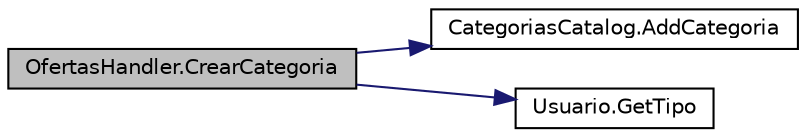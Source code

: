 digraph "OfertasHandler.CrearCategoria"
{
 // INTERACTIVE_SVG=YES
 // LATEX_PDF_SIZE
  edge [fontname="Helvetica",fontsize="10",labelfontname="Helvetica",labelfontsize="10"];
  node [fontname="Helvetica",fontsize="10",shape=record];
  rankdir="LR";
  Node1 [label="OfertasHandler.CrearCategoria",height=0.2,width=0.4,color="black", fillcolor="grey75", style="filled", fontcolor="black",tooltip="Método para crear una categoria"];
  Node1 -> Node2 [color="midnightblue",fontsize="10",style="solid",fontname="Helvetica"];
  Node2 [label="CategoriasCatalog.AddCategoria",height=0.2,width=0.4,color="black", fillcolor="white", style="filled",URL="$classCategoriasCatalog.html#a54e30ec64bc063d3da712ed9fed84127",tooltip="Método para agregar una nueva categoría al catálogo"];
  Node1 -> Node3 [color="midnightblue",fontsize="10",style="solid",fontname="Helvetica"];
  Node3 [label="Usuario.GetTipo",height=0.2,width=0.4,color="black", fillcolor="white", style="filled",URL="$classUsuario.html#aa70b73e1281e3dd34903a37fc426108f",tooltip="Checkea que tipo de usuario es, puede ser Administrador, Trabajador o Empleador"];
}
